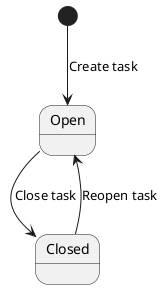 @startuml

[*] --> Open: Create task
Open --> Closed: Close task
Closed --> Open: Reopen task

@enduml
